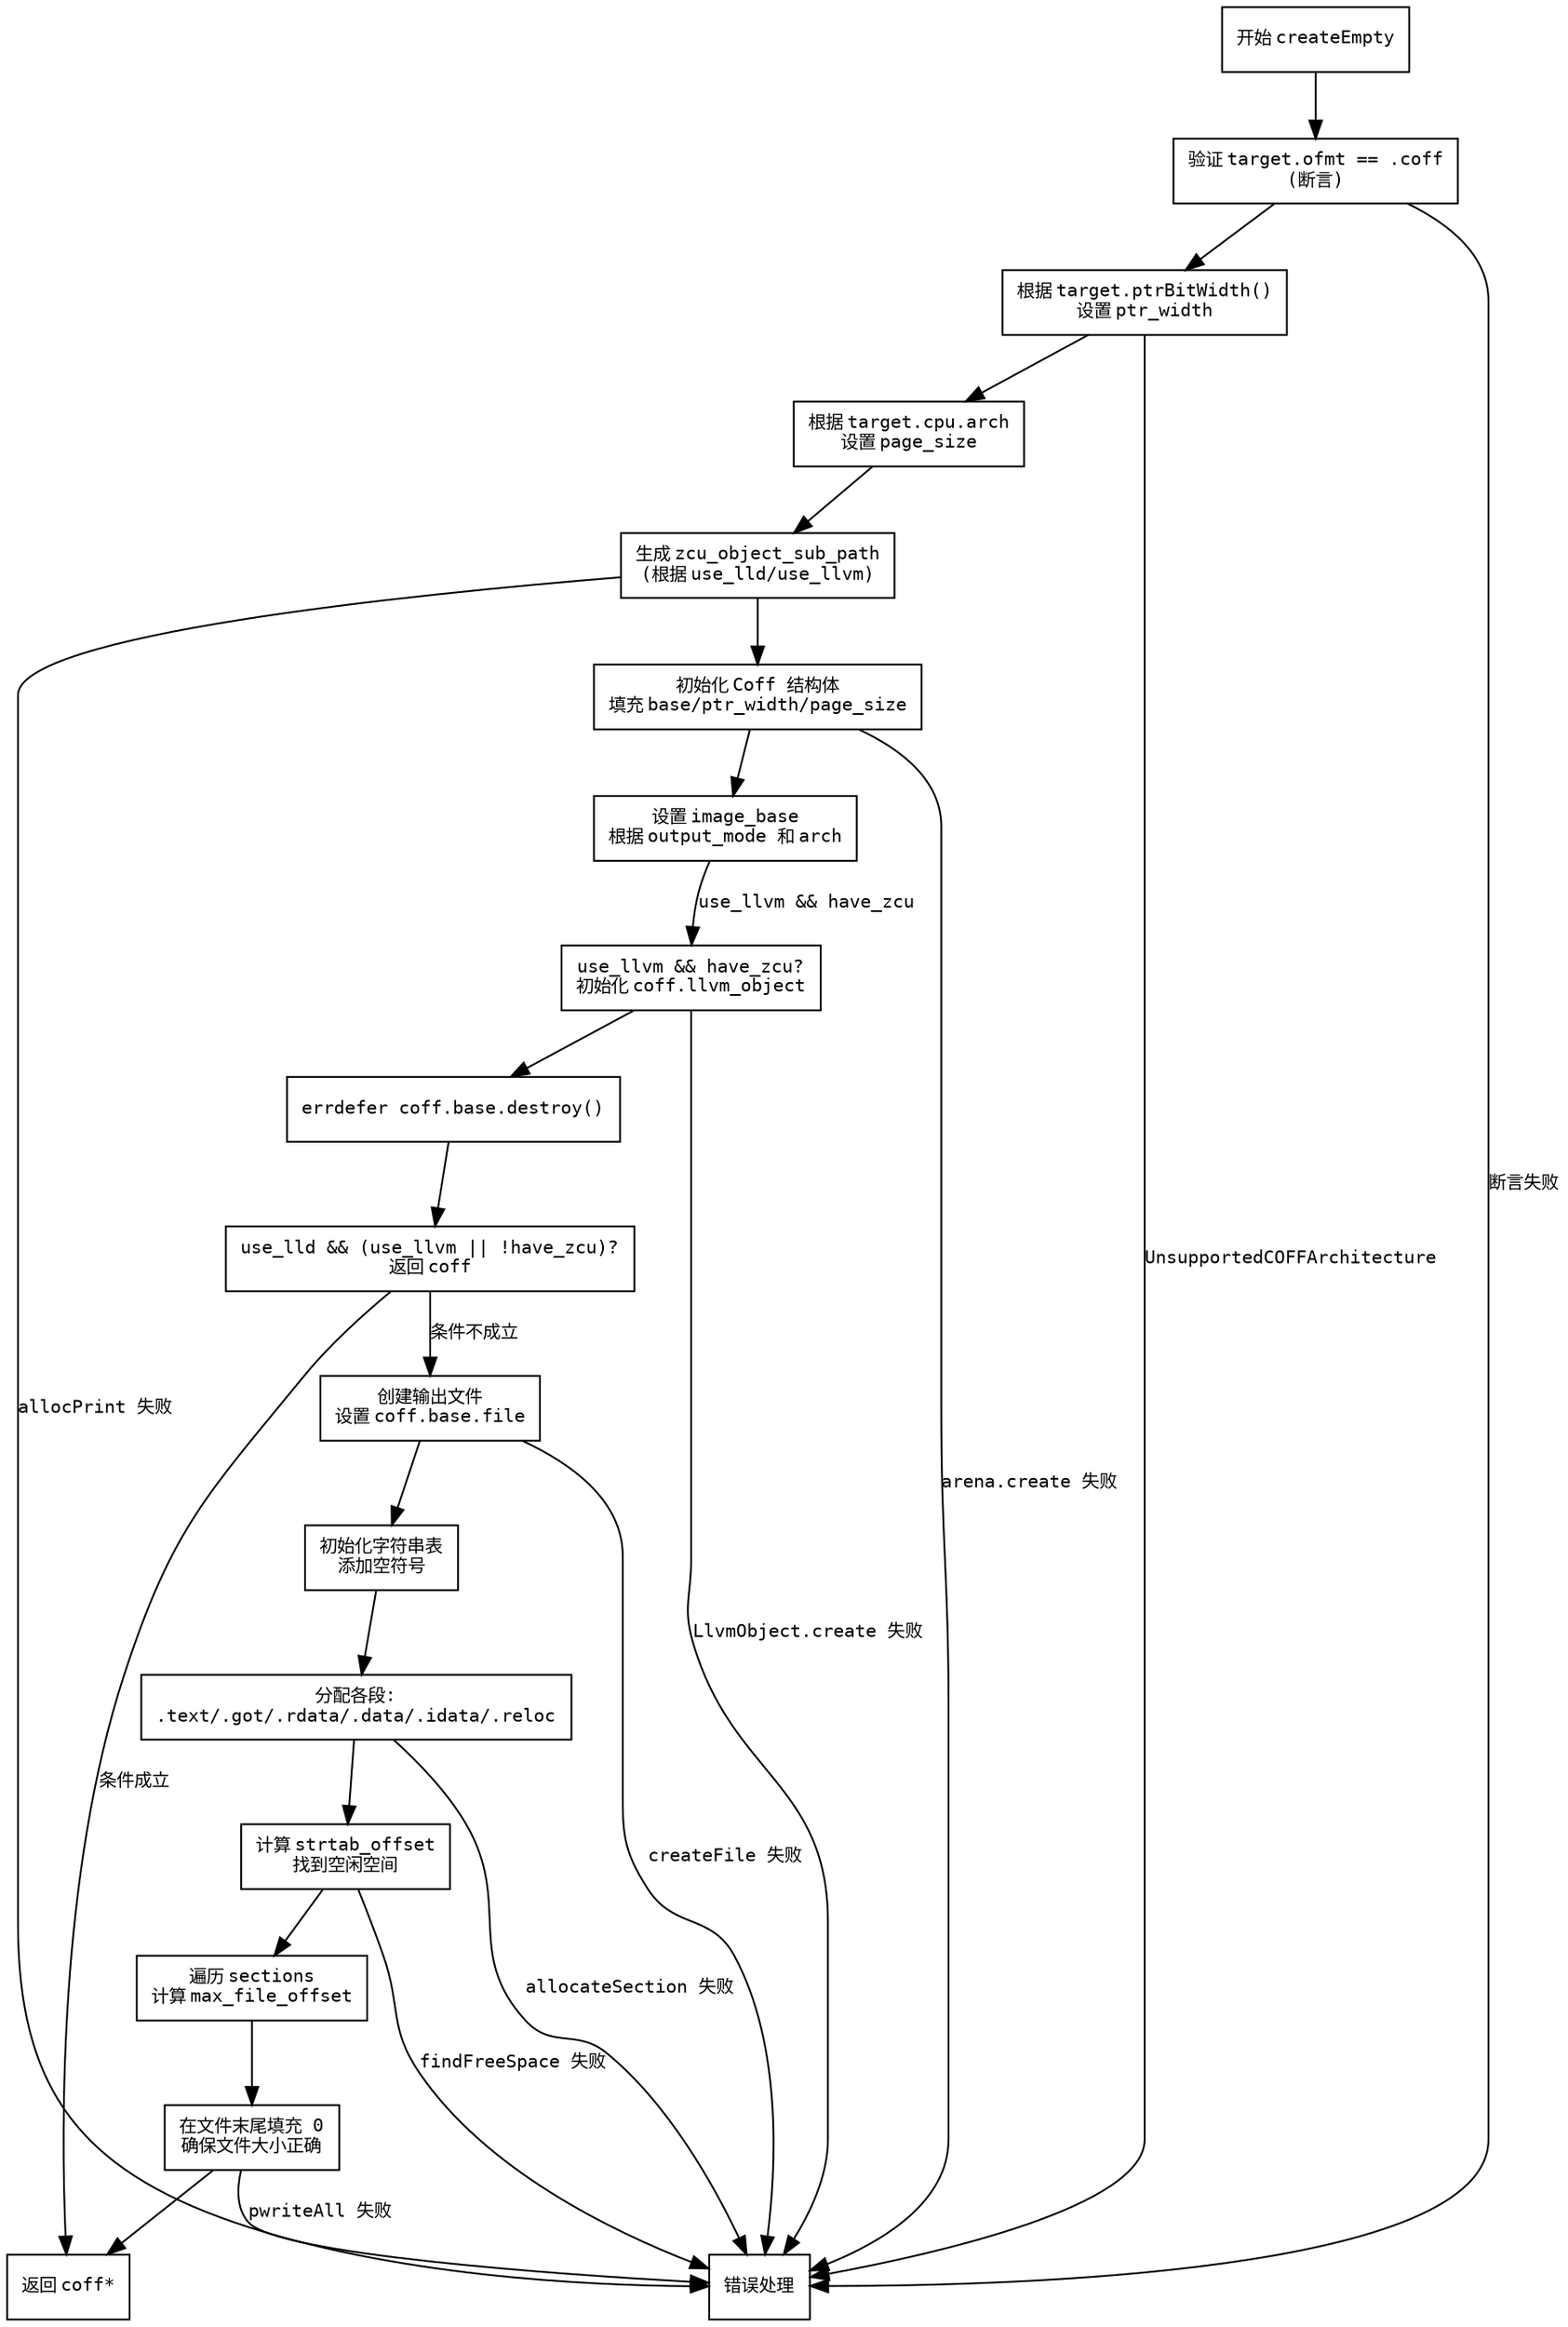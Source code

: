 
digraph flowchart {
    node [shape=rectangle, fontname="Courier", fontsize=10];
    edge [fontname="Courier", fontsize=10];

    start [label="开始 createEmpty"];
    validate_target [label="验证 target.ofmt == .coff\n(断言)"];
    set_ptr_width [label="根据 target.ptrBitWidth()\n设置 ptr_width"];
    set_page_size [label="根据 target.cpu.arch\n设置 page_size"];
    handle_lld_llvm [label="生成 zcu_object_sub_path\n(根据 use_lld/use_llvm)"];
    init_coff [label="初始化 Coff 结构体\n填充 base/ptr_width/page_size"];
    image_base_logic [label="设置 image_base\n根据 output_mode 和 arch"];
    llvm_object_init [label="use_llvm && have_zcu?\n初始化 coff.llvm_object"];
    errdefer [label="errdefer coff.base.destroy()"];
    check_lld_llvm [label="use_lld && (use_llvm || !have_zcu)?\n返回 coff"];
    create_file [label="创建输出文件\n设置 coff.base.file"];
    init_strtab [label="初始化字符串表\n添加空符号"];
    allocate_sections [label="分配各段:\n.text/.got/.rdata/.data/.idata/.reloc"];
    handle_strtab_offset [label="计算 strtab_offset\n找到空闲空间"];
    calc_max_offset [label="遍历 sections\n计算 max_file_offset"];
    pwrite_zero [label="在文件末尾填充 0\n确保文件大小正确"];
    return_coff [label="返回 coff*"];
    error_exit [label="错误处理"];

    start -> validate_target;
    validate_target -> set_ptr_width;
    set_ptr_width -> set_page_size;
    set_page_size -> handle_lld_llvm;
    handle_lld_llvm -> init_coff;
    init_coff -> image_base_logic;
    image_base_logic -> llvm_object_init [label="use_llvm && have_zcu"];
    llvm_object_init -> errdefer;
    errdefer -> check_lld_llvm;
    check_lld_llvm -> return_coff [label="条件成立"];
    check_lld_llvm -> create_file [label="条件不成立"];
    create_file -> init_strtab;
    init_strtab -> allocate_sections;
    allocate_sections -> handle_strtab_offset;
    handle_strtab_offset -> calc_max_offset;
    calc_max_offset -> pwrite_zero;
    pwrite_zero -> return_coff;

    // 错误处理路径
    validate_target -> error_exit [label="断言失败"];
    set_ptr_width -> error_exit [label="UnsupportedCOFFArchitecture"];
    handle_lld_llvm -> error_exit [label="allocPrint 失败"];
    init_coff -> error_exit [label="arena.create 失败"];
    llvm_object_init -> error_exit [label="LlvmObject.create 失败"];
    create_file -> error_exit [label="createFile 失败"];
    allocate_sections -> error_exit [label="allocateSection 失败"];
    handle_strtab_offset -> error_exit [label="findFreeSpace 失败"];
    pwrite_zero -> error_exit [label="pwriteAll 失败"];
}
